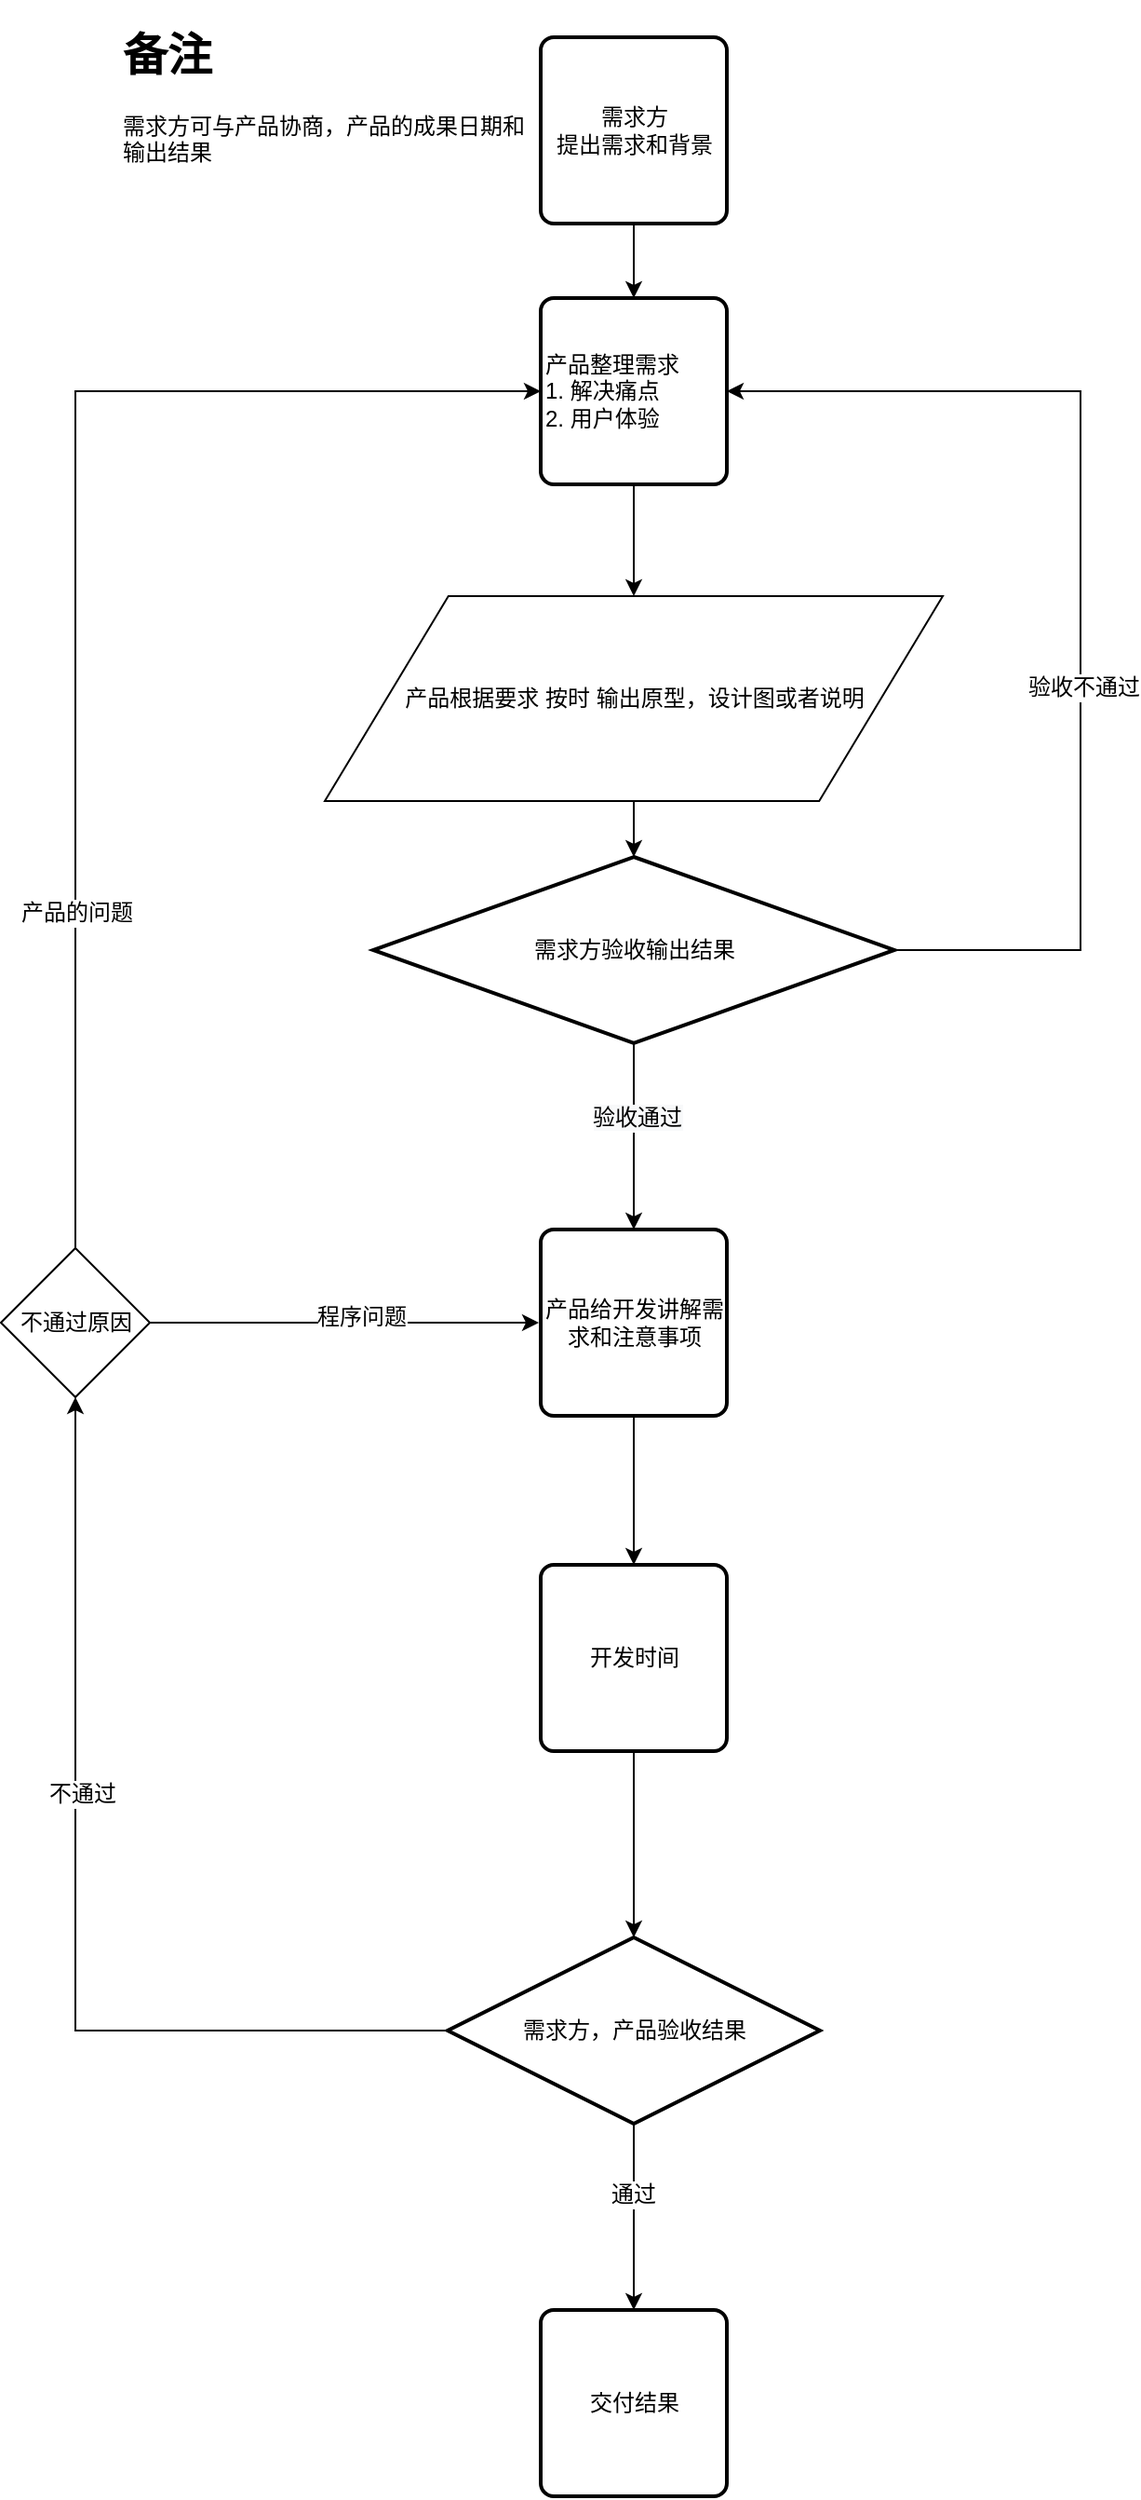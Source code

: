 <mxfile version="11.1.4" type="github"><diagram name="Page-1" id="74e2e168-ea6b-b213-b513-2b3c1d86103e"><mxGraphModel dx="1185" dy="647" grid="1" gridSize="10" guides="1" tooltips="1" connect="1" arrows="1" fold="1" page="1" pageScale="1" pageWidth="1100" pageHeight="850" background="#ffffff" math="0" shadow="0"><root><mxCell id="0"/><mxCell id="1" parent="0"/><mxCell id="Hjfj6JPSNnKyzx6FGj3c-5" value="" style="edgeStyle=orthogonalEdgeStyle;rounded=0;orthogonalLoop=1;jettySize=auto;html=1;" edge="1" parent="1" source="Hjfj6JPSNnKyzx6FGj3c-3" target="Hjfj6JPSNnKyzx6FGj3c-4"><mxGeometry relative="1" as="geometry"/></mxCell><mxCell id="Hjfj6JPSNnKyzx6FGj3c-3" value="需求方&lt;br&gt;提出需求和背景" style="rounded=1;whiteSpace=wrap;html=1;absoluteArcSize=1;arcSize=14;strokeWidth=2;shadow=0;comic=0;" vertex="1" parent="1"><mxGeometry x="524.5" y="40" width="100" height="100" as="geometry"/></mxCell><mxCell id="Hjfj6JPSNnKyzx6FGj3c-7" value="" style="edgeStyle=orthogonalEdgeStyle;rounded=0;orthogonalLoop=1;jettySize=auto;html=1;entryX=0.5;entryY=0;entryDx=0;entryDy=0;" edge="1" parent="1" source="Hjfj6JPSNnKyzx6FGj3c-4" target="Hjfj6JPSNnKyzx6FGj3c-13"><mxGeometry relative="1" as="geometry"><mxPoint x="574.5" y="330" as="targetPoint"/></mxGeometry></mxCell><mxCell id="Hjfj6JPSNnKyzx6FGj3c-4" value="产品整理需求&lt;br&gt;1. 解决痛点&lt;br&gt;2. 用户体验" style="rounded=1;whiteSpace=wrap;html=1;absoluteArcSize=1;arcSize=14;strokeWidth=2;shadow=0;comic=0;align=left;" vertex="1" parent="1"><mxGeometry x="524.5" y="180" width="100" height="100" as="geometry"/></mxCell><mxCell id="Hjfj6JPSNnKyzx6FGj3c-16" value="" style="edgeStyle=orthogonalEdgeStyle;rounded=0;orthogonalLoop=1;jettySize=auto;html=1;entryX=0.5;entryY=0;entryDx=0;entryDy=0;entryPerimeter=0;" edge="1" parent="1" source="Hjfj6JPSNnKyzx6FGj3c-13" target="Hjfj6JPSNnKyzx6FGj3c-17"><mxGeometry relative="1" as="geometry"><mxPoint x="574.5" y="470" as="targetPoint"/></mxGeometry></mxCell><mxCell id="Hjfj6JPSNnKyzx6FGj3c-13" value="产品根据要求 按时 输出原型，设计图或者说明" style="shape=parallelogram;perimeter=parallelogramPerimeter;whiteSpace=wrap;html=1;shadow=0;comic=0;" vertex="1" parent="1"><mxGeometry x="408.5" y="340" width="332" height="110" as="geometry"/></mxCell><mxCell id="Hjfj6JPSNnKyzx6FGj3c-18" style="edgeStyle=orthogonalEdgeStyle;rounded=0;orthogonalLoop=1;jettySize=auto;html=1;entryX=1;entryY=0.5;entryDx=0;entryDy=0;" edge="1" parent="1" source="Hjfj6JPSNnKyzx6FGj3c-17" target="Hjfj6JPSNnKyzx6FGj3c-4"><mxGeometry relative="1" as="geometry"><Array as="points"><mxPoint x="814.5" y="530"/><mxPoint x="814.5" y="230"/></Array></mxGeometry></mxCell><mxCell id="Hjfj6JPSNnKyzx6FGj3c-19" value="验收不通过" style="text;html=1;resizable=0;points=[];align=center;verticalAlign=middle;labelBackgroundColor=#ffffff;" vertex="1" connectable="0" parent="Hjfj6JPSNnKyzx6FGj3c-18"><mxGeometry x="-0.182" y="-1" relative="1" as="geometry"><mxPoint as="offset"/></mxGeometry></mxCell><mxCell id="Hjfj6JPSNnKyzx6FGj3c-21" value="" style="edgeStyle=orthogonalEdgeStyle;rounded=0;orthogonalLoop=1;jettySize=auto;html=1;entryX=0.5;entryY=0;entryDx=0;entryDy=0;" edge="1" parent="1" source="Hjfj6JPSNnKyzx6FGj3c-17" target="Hjfj6JPSNnKyzx6FGj3c-23"><mxGeometry relative="1" as="geometry"><mxPoint x="574.5" y="660" as="targetPoint"/></mxGeometry></mxCell><mxCell id="Hjfj6JPSNnKyzx6FGj3c-36" value="&lt;span style=&quot;text-align: left ; background-color: rgb(248 , 249 , 250)&quot;&gt;验收通过&lt;/span&gt;" style="text;html=1;resizable=0;points=[];align=center;verticalAlign=middle;labelBackgroundColor=#ffffff;" vertex="1" connectable="0" parent="Hjfj6JPSNnKyzx6FGj3c-21"><mxGeometry x="-0.2" y="1" relative="1" as="geometry"><mxPoint as="offset"/></mxGeometry></mxCell><mxCell id="Hjfj6JPSNnKyzx6FGj3c-17" value="需求方验收输出结果" style="strokeWidth=2;html=1;shape=mxgraph.flowchart.decision;whiteSpace=wrap;shadow=0;comic=0;" vertex="1" parent="1"><mxGeometry x="434.5" y="480" width="280" height="100" as="geometry"/></mxCell><mxCell id="Hjfj6JPSNnKyzx6FGj3c-25" value="" style="edgeStyle=orthogonalEdgeStyle;rounded=0;orthogonalLoop=1;jettySize=auto;html=1;" edge="1" parent="1" source="Hjfj6JPSNnKyzx6FGj3c-23" target="Hjfj6JPSNnKyzx6FGj3c-24"><mxGeometry relative="1" as="geometry"/></mxCell><mxCell id="Hjfj6JPSNnKyzx6FGj3c-23" value="产品给开发讲解需求和注意事项" style="rounded=1;whiteSpace=wrap;html=1;absoluteArcSize=1;arcSize=14;strokeWidth=2;shadow=0;comic=0;" vertex="1" parent="1"><mxGeometry x="524.5" y="680" width="100" height="100" as="geometry"/></mxCell><mxCell id="Hjfj6JPSNnKyzx6FGj3c-27" value="" style="edgeStyle=orthogonalEdgeStyle;rounded=0;orthogonalLoop=1;jettySize=auto;html=1;" edge="1" parent="1" source="Hjfj6JPSNnKyzx6FGj3c-24" target="Hjfj6JPSNnKyzx6FGj3c-28"><mxGeometry relative="1" as="geometry"><mxPoint x="574.5" y="1040" as="targetPoint"/></mxGeometry></mxCell><mxCell id="Hjfj6JPSNnKyzx6FGj3c-24" value="开发时间" style="rounded=1;whiteSpace=wrap;html=1;absoluteArcSize=1;arcSize=14;strokeWidth=2;shadow=0;comic=0;" vertex="1" parent="1"><mxGeometry x="524.5" y="860" width="100" height="100" as="geometry"/></mxCell><mxCell id="Hjfj6JPSNnKyzx6FGj3c-30" value="" style="edgeStyle=orthogonalEdgeStyle;rounded=0;orthogonalLoop=1;jettySize=auto;html=1;entryX=0.5;entryY=0;entryDx=0;entryDy=0;" edge="1" parent="1" source="Hjfj6JPSNnKyzx6FGj3c-28" target="Hjfj6JPSNnKyzx6FGj3c-31"><mxGeometry relative="1" as="geometry"><mxPoint x="574.5" y="1240" as="targetPoint"/></mxGeometry></mxCell><mxCell id="Hjfj6JPSNnKyzx6FGj3c-32" value="通过" style="text;html=1;resizable=0;points=[];align=center;verticalAlign=middle;labelBackgroundColor=#ffffff;" vertex="1" connectable="0" parent="Hjfj6JPSNnKyzx6FGj3c-30"><mxGeometry x="-0.24" y="-1" relative="1" as="geometry"><mxPoint as="offset"/></mxGeometry></mxCell><mxCell id="Hjfj6JPSNnKyzx6FGj3c-38" style="edgeStyle=orthogonalEdgeStyle;rounded=0;orthogonalLoop=1;jettySize=auto;html=1;entryX=0.5;entryY=1;entryDx=0;entryDy=0;" edge="1" parent="1" source="Hjfj6JPSNnKyzx6FGj3c-28" target="Hjfj6JPSNnKyzx6FGj3c-44"><mxGeometry relative="1" as="geometry"><mxPoint x="264.5" y="1049.667" as="targetPoint"/></mxGeometry></mxCell><mxCell id="Hjfj6JPSNnKyzx6FGj3c-39" value="不通过" style="text;html=1;resizable=0;points=[];align=center;verticalAlign=middle;labelBackgroundColor=#ffffff;" vertex="1" connectable="0" parent="Hjfj6JPSNnKyzx6FGj3c-38"><mxGeometry x="0.211" y="-3" relative="1" as="geometry"><mxPoint as="offset"/></mxGeometry></mxCell><mxCell id="Hjfj6JPSNnKyzx6FGj3c-28" value="需求方，产品验收结果" style="strokeWidth=2;html=1;shape=mxgraph.flowchart.decision;whiteSpace=wrap;shadow=0;comic=0;" vertex="1" parent="1"><mxGeometry x="474.5" y="1060" width="200" height="100" as="geometry"/></mxCell><mxCell id="Hjfj6JPSNnKyzx6FGj3c-31" value="交付结果" style="rounded=1;whiteSpace=wrap;html=1;absoluteArcSize=1;arcSize=14;strokeWidth=2;shadow=0;comic=0;" vertex="1" parent="1"><mxGeometry x="524.5" y="1260" width="100" height="100" as="geometry"/></mxCell><mxCell id="Hjfj6JPSNnKyzx6FGj3c-35" value="&lt;h1&gt;备注&lt;/h1&gt;&lt;p&gt;需求方可与产品协商，产品的成果日期和输出结果&lt;/p&gt;" style="text;html=1;strokeColor=none;fillColor=none;spacing=5;spacingTop=-20;whiteSpace=wrap;overflow=hidden;rounded=0;shadow=0;comic=0;" vertex="1" parent="1"><mxGeometry x="294.5" y="30" width="230" height="120" as="geometry"/></mxCell><mxCell id="Hjfj6JPSNnKyzx6FGj3c-42" style="edgeStyle=orthogonalEdgeStyle;rounded=0;orthogonalLoop=1;jettySize=auto;html=1;exitX=1;exitY=0.5;exitDx=0;exitDy=0;" edge="1" parent="1" source="Hjfj6JPSNnKyzx6FGj3c-44"><mxGeometry relative="1" as="geometry"><mxPoint x="314.5" y="999.667" as="sourcePoint"/><mxPoint x="523.5" y="730" as="targetPoint"/><Array as="points"><mxPoint x="523.5" y="730"/></Array></mxGeometry></mxCell><mxCell id="Hjfj6JPSNnKyzx6FGj3c-45" value="程序问题" style="text;html=1;resizable=0;points=[];align=center;verticalAlign=middle;labelBackgroundColor=#ffffff;" vertex="1" connectable="0" parent="Hjfj6JPSNnKyzx6FGj3c-42"><mxGeometry x="0.086" y="3" relative="1" as="geometry"><mxPoint as="offset"/></mxGeometry></mxCell><mxCell id="Hjfj6JPSNnKyzx6FGj3c-43" style="edgeStyle=orthogonalEdgeStyle;rounded=0;orthogonalLoop=1;jettySize=auto;html=1;exitX=0.5;exitY=0;exitDx=0;exitDy=0;entryX=0;entryY=0.5;entryDx=0;entryDy=0;" edge="1" parent="1" source="Hjfj6JPSNnKyzx6FGj3c-44" target="Hjfj6JPSNnKyzx6FGj3c-4"><mxGeometry relative="1" as="geometry"><mxPoint x="264.5" y="949.667" as="sourcePoint"/></mxGeometry></mxCell><mxCell id="Hjfj6JPSNnKyzx6FGj3c-46" value="产品的问题" style="text;html=1;resizable=0;points=[];align=center;verticalAlign=middle;labelBackgroundColor=#ffffff;" vertex="1" connectable="0" parent="Hjfj6JPSNnKyzx6FGj3c-43"><mxGeometry x="-0.492" relative="1" as="geometry"><mxPoint as="offset"/></mxGeometry></mxCell><mxCell id="Hjfj6JPSNnKyzx6FGj3c-44" value="不通过原因" style="rhombus;whiteSpace=wrap;html=1;shadow=0;comic=0;" vertex="1" parent="1"><mxGeometry x="234.5" y="690" width="80" height="80" as="geometry"/></mxCell></root></mxGraphModel></diagram></mxfile>
